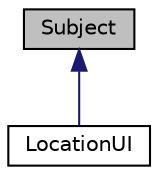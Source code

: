 digraph "Subject"
{
 // LATEX_PDF_SIZE
  edge [fontname="Helvetica",fontsize="10",labelfontname="Helvetica",labelfontsize="10"];
  node [fontname="Helvetica",fontsize="10",shape=record];
  Node1 [label="Subject",height=0.2,width=0.4,color="black", fillcolor="grey75", style="filled", fontcolor="black",tooltip="Subject for an Observer."];
  Node1 -> Node2 [dir="back",color="midnightblue",fontsize="10",style="solid",fontname="Helvetica"];
  Node2 [label="LocationUI",height=0.2,width=0.4,color="black", fillcolor="white", style="filled",URL="$classLocationUI.html",tooltip=" "];
}
